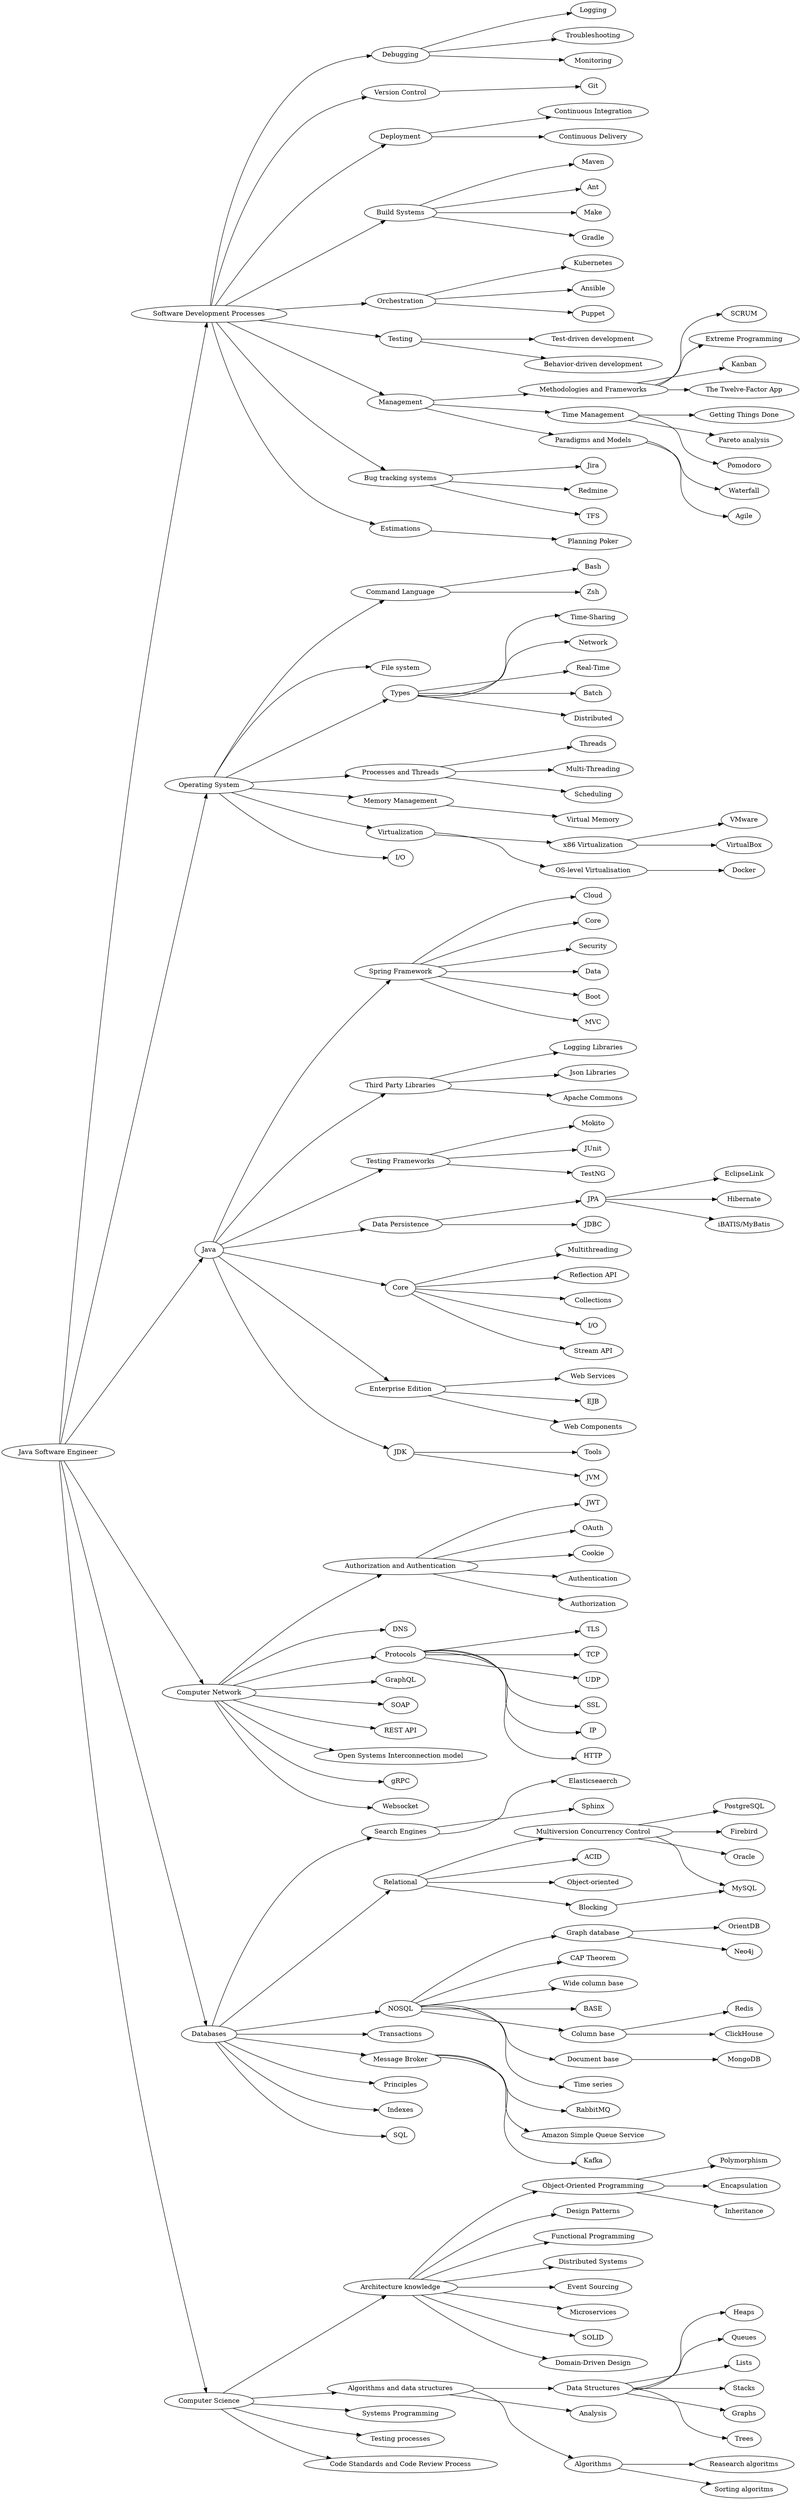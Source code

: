 digraph roadmap {
	rankdir=LR;
	cs_algorithms_structures->cs_algorithms_structures_heaps;	
	db_relational_mvcc->db_relational_postgres;	
	os_shell->os_shell_bash;	
	cs_architecture_oop->cs_architecture_oop_polymorphism;	
	java_spring->java_spring_cloud;	
	net_auth->net_auth_jwt;	
	cs_architecture->cs_architecture_patterns;	
	db_relational_mvcc->db_relational_firebird;	
	java_3d_part->java_3d_part_logging;	
	dev->dev_debugging;	
	cs_algorithms->cs_algorithms_analysis;	
	java_persistence_jpa->java_persistence_jpa_eclipselink;	
	java_spring->java_spring_core;	
	java_persistence_jpa->java_persistence_jpa_hibernate;	
	os->os_filesystem;	
	java_spring->java_spring_security;	
	dev->dev_version;	
	os_types->os_types_time_sharing;	
	cs_architecture->cs_architecture_oop;	
	dev_deployment->dev_deployment_ci;	
	dev_version->dev_version_git;	
	java->java_testing;	
	net->net_dns;	
	java->java_persistence;	
	java_3d_part->java_3d_part_json;	
	dev_debugging->dev_debugging_logging;	
	dev_methodologies->dev_methodologies_scrum;	
	os_processes->os_processes_threads;	
	dev->dev_build;	
	db_relational_mvcc->db_relational_oracle;	
	db_nosql_graph->db_nosql_orient;	
	backend->dev;	
	dev_orchestration->dev_orchestration_k8s;	
	os_types->os_types_network;	
	net_protocols->net_protocols_tls;	
	dev->dev_testing;	
	os_memory->os_memory_virtual;	
	db_search->db_search_elasticseaerch;	
	db_relational->db_relational_acid;	
	net_auth->net_auth_oauth;	
	dev->dev_deployment;	
	java_testing->java_testing_mokito;	
	java->java_core;	
	net_auth->net_auth_cookie;	
	db_nosql->db_nosql_graph;	
	os_virtualization_x86->os_virtualization_x86_vmware;	
	dev_management->dev_methodologies;	
	db_search->db_search_sphinx;	
	cs_algorithms_structures->cs_algorithms_structures_queues;	
	os_virtualization_level->os_virtualization_level_docker;	
	dev->dev_orchestration;	
	cs_algorithms_algorithms->cs_algorithms_structures_research;	
	net_auth->net_auth_authentication;	
	db->db_transactions;	
	cs_algorithms->cs_algorithms_structures;	
	db_nosql->db_nosql_cap;	
	dev_methodologies->dev_methodologies_xp;	
	os->os_types;	
	cs_architecture->cs_architecture_func;	
	java_ee->java_ee_services;	
	java_spring->java_spring_data;	
	net->net_graphql;	
	cs_algorithms_structures->cs_algorithms_structures_lists;	
	java_core->java_core_multithreading;	
	cs->systems;	
	dev_testing->dev_testing_tdd;	
	db_nosql->db_nosql_colwidebase;	
	dev_build->dev_build_maven;	
	cs_architecture->cs_architecture_distributed;	
	os_virtualization->os_virtualization_x86;	
	dev_orchestration->dev_orchestration_ansible;	
	cs_algorithms_algorithms->cs_algorithms_structures_sorting;	
	cs_architecture->cs_architecture_event;	
	os->os_shell;	
	cs_architecture->cs_architecture_microservices;	
	db->db_search;	
	dev->dev_trackers;	
	os_types->os_types_realtime;	
	java->java_spring;	
	java_spring->java_spring_boot;	
	java_persistence->java_persistence_jdbc;	
	db_message_broker->db_message_broker_rabbit;	
	db->db_relational;	
	net_protocols->net_protocols_tcp;	
	net->net_soap;	
	os->os_io;	
	net->net_restapi;	
	db_relational->db_relational_oo;	
	os_virtualization->os_virtualization_level;	
	cs_architecture_oop->cs_architecture_oop_encapsulation;	
	net->net_auth;	
	java_core->java_core_reflection_api;	
	dev_build->dev_build_ant;	
	cs_algorithms_structures->cs_algorithms_structures_stacks;	
	db_nosql_graph->db_nosql_neo4j;	
	dev_debugging->dev_debugging_troubleshooting;	
	net->net_protocols;	
	dev->dev_management;	
	db_message_broker->db_message_broker_awssqs;	
	os_types->os_types_batch;	
	cs_architecture->cs_architecture_solid;	
	os_processes->os_processes_multithreading;	
	db_nosql->db_nosql_base;	
	java_ee->java_ee_ejb;	
	db->db_nosql;	
	db_relational->db_relational_blocking;	
	cs->testing;	
	dev_trackers->dev_trackers_jira;	
	management_time->management_time_gtd;	
	java->java_ee;	
	management_time->management_time_pareto;	
	os_types->os_types_distributed;	
	net_protocols->net_protocols_udp;	
	dev_trackers->dev_trackers_redmine;	
	db->db_message_broker;	
	db_relational_mvcc->db_mysql;	
	cs_algorithms_structures->cs_algorithms_structures_graphs;	
	net_protocols->net_protocols_ssl;	
	dev_build->dev_build_make;	
	cs_algorithms->cs_algorithms_algorithms;	
	db_relational->db_relational_mvcc;	
	net->net_osi;	
	java->java_3d_part;	
	java_jdk->java_jdk_tools;	
	os->os_virtualization;	
	dev_trackers->dev_trackers_tfs;	
	java_testing->java_testing_junit;	
	cs_architecture->cs_architecture_ddd;	
	java_persistence->java_persistence_jpa;	
	dev_methodologies->dev_methodologies_kanban;	
	dev_orchestration->dev_orchestration_puppet;	
	management_time->management_time_pomodoro;	
	net->net_grpc;	
	os->os_processes;	
	os_virtualization_x86->os_virtualization_x86_virtualbox;	
	java_spring->java_spring_mvc;	
	java_ee->java_ee_components;	
	dev_estimation->management_estimation_poker;	
	db_relational_blocking->db_mysql;	
	java_core->java_core_collections;	
	dev_methodologies->dev_methodologies_12factors;	
	dev_paradigms->management_paradigms_waterfall;	
	cs->cs_architecture;	
	cs->code;	
	java_persistence_jpa->java_persistence_jpa_batis;	
	backend->os;	
	java_3d_part->java_3d_part_apache;	
	db_nosql_colbase->db_nosql_redis;	
	net_protocols->net_protocols_ip;	
	net->net_websocket;	
	db->db_principles;	
	backend->net;	
	backend->db;	
	os_shell->os_shell_zsh;	
	db->db_indexes;	
	dev->dev_estimation;	
	java->java_jdk;	
	db_nosql->db_nosql_doc;	
	dev_deployment->dev_deployment_cd;	
	cs_algorithms_structures->cs_algorithms_structures_trees;	
	net_protocols->net_protocols_http;	
	backend->cs;	
	java_core->java_core_io;	
	net_auth->net_auth_authorization;	
	db_nosql_colbase->db_nosql_clickhouse;	
	dev_build->dev_build_gradle;	
	db_nosql->db_nosql_time;	
	db->db_sql;	
	java_jdk->java_jdk_jvm;	
	db_nosql_doc->db_nosql_mongo;	
	java_testing->java_testing_testng;	
	os_processes->os_processes_scheduling;	
	os->os_memory;	
	cs_architecture_oop->cs_architecture_oop_inheritance;	
	dev_paradigms->management_paradigms_agile;	
	dev_management->dev_paradigms;	
	dev_testing->dev_testing_bdd;	
	dev_debugging->dev_debugging_monitoring;	
	cs->cs_algorithms;	
	db_nosql->db_nosql_colbase;	
	dev_management->management_time;	
	db_message_broker->db_message_broker_kafka;	
	backend->java;	
	java_core->java_core_stream_api;	
	cs_architecture_event [ label="Event Sourcing" ];
	os_shell_bash [ label="Bash" ];
	db_nosql [ label="NOSQL" ];
	dev_methodologies_xp [ label="Extreme Programming" ];
	os_types_time_sharing [ label="Time-Sharing" ];
	os_types_realtime [ label="Real-Time" ];
	net_protocols_ip [ label="IP" ];
	java_testing [ label="Testing Frameworks" ];
	dev_trackers_redmine [ label="Redmine" ];
	dev_deployment_ci [ label="Continuous Integration" ];
	dev_debugging [ label="Debugging" ];
	dev_testing_bdd [ label="Behavior-driven development" ];
	db_nosql_time [ label="Time series" ];
	dev_trackers_jira [ label="Jira" ];
	db_relational [ label="Relational" ];
	db_relational_oo [ label="Object-oriented" ];
	net_protocols_ssl [ label="SSL" ];
	dev_methodologies_scrum [ label="SCRUM" ];
	cs_architecture_microservices [ label="Microservices" ];
	os_types_network [ label="Network" ];
	db_relational_firebird [ label="Firebird" ];
	dev_methodologies_12factors [ label="The Twelve-Factor App" ];
	dev_version [ label="Version Control" ];
	db_transactions [ label="Transactions" ];
	cs_algorithms_structures_trees [ label="Trees" ];
	java_core_stream_api [ label="Stream API" ];
	code [ label="Code Standards and Code Review Process" ];
	cs_architecture_patterns [ label="Design Patterns" ];
	os_processes_threads [ label="Threads" ];
	os_virtualization [ label="Virtualization" ];
	dev_deployment_cd [ label="Continuous Delivery" ];
	cs_algorithms [ label="Algorithms and data structures" ];
	os_io [ label="I/O" ];
	net_auth_jwt [ label="JWT" ];
	cs_algorithms_structures [ label="Data Structures" ];
	net_protocols [ label="Protocols" ];
	db_nosql_colbase [ label="Column base" ];
	dev_orchestration_k8s [ label="Kubernetes" ];
	db_message_broker_kafka [ label="Kafka" ];
	testing [ label="Testing processes" ];
	net_graphql [ label="GraphQL" ];
	dev_debugging_monitoring [ label="Monitoring" ];
	dev_methodologies_kanban [ label="Kanban" ];
	java_spring [ label="Spring Framework" ];
	java_spring_security [ label="Security" ];
	db_nosql_graph [ label="Graph database" ];
	net_dns [ label="DNS" ];
	java_testing_mokito [ label="Mokito" ];
	db_nosql_neo4j [ label="Neo4j" ];
	db_mysql [ label="MySQL" ];
	dev_debugging_logging [ label="Logging" ];
	net_websocket [ label="Websocket" ];
	os_virtualization_level [ label="OS-level Virtualisation" ];
	db_relational_blocking [ label="Blocking" ];
	dev_build_gradle [ label="Gradle" ];
	java_3d_part_json [ label="Json Libraries" ];
	cs_architecture_oop_polymorphism [ label="Polymorphism" ];
	backend [ label="Java Software Engineer" ];
	management_time [ label="Time Management" ];
	java_persistence_jdbc [ label="JDBC" ];
	java_3d_part_logging [ label="Logging Libraries" ];
	net_auth [ label="Authorization and Authentication" ];
	os_processes_scheduling [ label="Scheduling" ];
	java_ee_services [ label="Web Services" ];
	cs_algorithms_structures_queues [ label="Queues" ];
	net_protocols_tcp [ label="TCP" ];
	cs_algorithms_structures_lists [ label="Lists" ];
	java_core_io [ label="I/O" ];
	java_testing_junit [ label="JUnit" ];
	os [ label="Operating System" ];
	java [ label="Java" ];
	db_search [ label="Search Engines" ];
	cs_architecture_distributed [ label="Distributed Systems" ];
	os_filesystem [ label="File system" ];
	management_estimation_poker [ label="Planning Poker" ];
	java_core_reflection_api [ label="Reflection API" ];
	management_paradigms_agile [ label="Agile" ];
	management_time_gtd [ label="Getting Things Done" ];
	dev_debugging_troubleshooting [ label="Troubleshooting" ];
	db_nosql_base [ label="BASE" ];
	cs_algorithms_structures_graphs [ label="Graphs" ];
	cs_architecture_func [ label="Functional Programming" ];
	db_search_sphinx [ label="Sphinx" ];
	cs [ label="Computer Science" ];
	java_persistence [ label="Data Persistence" ];
	dev_testing [ label="Testing" ];
	db_relational_acid [ label="ACID" ];
	management_paradigms_waterfall [ label="Waterfall" ];
	dev_build_make [ label="Make" ];
	os_virtualization_level_docker [ label="Docker" ];
	db [ label="Databases" ];
	java_persistence_jpa_eclipselink [ label="EclipseLink" ];
	net_protocols_http [ label="HTTP" ];
	cs_algorithms_structures_heaps [ label="Heaps" ];
	dev_build_ant [ label="Ant" ];
	net_auth_cookie [ label="Cookie" ];
	cs_architecture_ddd [ label="Domain-Driven Design" ];
	java_3d_part_apache [ label="Apache Commons" ];
	java_spring_core [ label="Core" ];
	java_persistence_jpa_hibernate [ label="Hibernate" ];
	os_virtualization_x86_vmware [ label="VMware" ];
	cs_algorithms_structures_sorting [ label="Sorting algoritms" ];
	os_shell_zsh [ label="Zsh" ];
	db_nosql_clickhouse [ label="ClickHouse" ];
	java_3d_part [ label="Third Party Libraries" ];
	net_restapi [ label="REST API" ];
	dev_orchestration_puppet [ label="Puppet" ];
	java_ee_ejb [ label="EJB" ];
	cs_architecture_oop_encapsulation [ label="Encapsulation" ];
	java_ee_components [ label="Web Components" ];
	cs_architecture_oop_inheritance [ label="Inheritance" ];
	os_processes_multithreading [ label="Multi-Threading" ];
	cs_algorithms_algorithms [ label="Algorithms" ];
	cs_architecture [ label="Architecture knowledge" ];
	dev_paradigms [ label="Paradigms and Models" ];
	dev_testing_tdd [ label="Test-driven development" ];
	java_testing_testng [ label="TestNG" ];
	net [ label="Computer Network" ];
	dev_trackers [ label="Bug tracking systems" ];
	java_spring_mvc [ label="MVC" ];
	cs_architecture_oop [ label="Object-Oriented Programming" ];
	net_soap [ label="SOAP" ];
	os_processes [ label="Processes and Threads" ];
	dev_trackers_tfs [ label="TFS" ];
	java_spring_data [ label="Data" ];
	db_search_elasticseaerch [ label="Elasticseaerch" ];
	db_nosql_orient [ label="OrientDB" ];
	java_persistence_jpa [ label="JPA" ];
	db_nosql_redis [ label="Redis" ];
	os_memory_virtual [ label="Virtual Memory" ];
	db_relational_mvcc [ label="Multiversion Concurrency Control" ];
	db_message_broker_rabbit [ label="RabbitMQ" ];
	java_core [ label="Core" ];
	cs_algorithms_structures_stacks [ label="Stacks" ];
	net_auth_oauth [ label="OAuth" ];
	os_types [ label="Types" ];
	db_indexes [ label="Indexes" ];
	db_relational_postgres [ label="PostgreSQL" ];
	os_shell [ label="Command Language" ];
	dev [ label="Software Development Processes" ];
	java_core_multithreading [ label="Multithreading" ];
	net_protocols_tls [ label="TLS" ];
	os_types_batch [ label="Batch" ];
	net_auth_authentication [ label="Authentication" ];
	dev_estimation [ label="Estimations" ];
	cs_algorithms_structures_research [ label="Reasearch algoritms" ];
	db_nosql_colwidebase [ label="Wide column base" ];
	os_virtualization_x86_virtualbox [ label="VirtualBox" ];
	net_auth_authorization [ label="Authorization" ];
	systems [ label="Systems Programming" ];
	java_spring_cloud [ label="Cloud" ];
	java_ee [ label="Enterprise Edition" ];
	db_sql [ label="SQL" ];
	db_nosql_cap [ label="CAP Theorem" ];
	java_spring_boot [ label="Boot" ];
	net_osi [ label="Open Systems Interconnection model" ];
	os_types_distributed [ label="Distributed" ];
	cs_algorithms_analysis [ label="Analysis" ];
	dev_deployment [ label="Deployment" ];
	os_memory [ label="Memory Management" ];
	dev_methodologies [ label="Methodologies and Frameworks" ];
	dev_version_git [ label="Git" ];
	db_principles [ label="Principles" ];
	cs_architecture_solid [ label="SOLID" ];
	net_grpc [ label="gRPC" ];
	dev_build [ label="Build Systems" ];
	dev_orchestration_ansible [ label="Ansible" ];
	java_jdk_tools [ label="Tools" ];
	java_jdk [ label="JDK" ];
	management_time_pareto [ label="Pareto analysis" ];
	dev_management [ label="Management" ];
	java_persistence_jpa_batis [ label="iBATIS/MyBatis" ];
	db_nosql_doc [ label="Document base" ];
	db_message_broker_awssqs [ label="Amazon Simple Queue Service" ];
	db_relational_oracle [ label="Oracle" ];
	db_nosql_mongo [ label="MongoDB" ];
	java_core_collections [ label="Collections" ];
	management_time_pomodoro [ label="Pomodoro" ];
	dev_orchestration [ label="Orchestration" ];
	db_message_broker [ label="Message Broker" ];
	os_virtualization_x86 [ label="x86 Virtualization" ];
	net_protocols_udp [ label="UDP" ];
	java_jdk_jvm [ label="JVM" ];
	dev_build_maven [ label="Maven" ];
}
